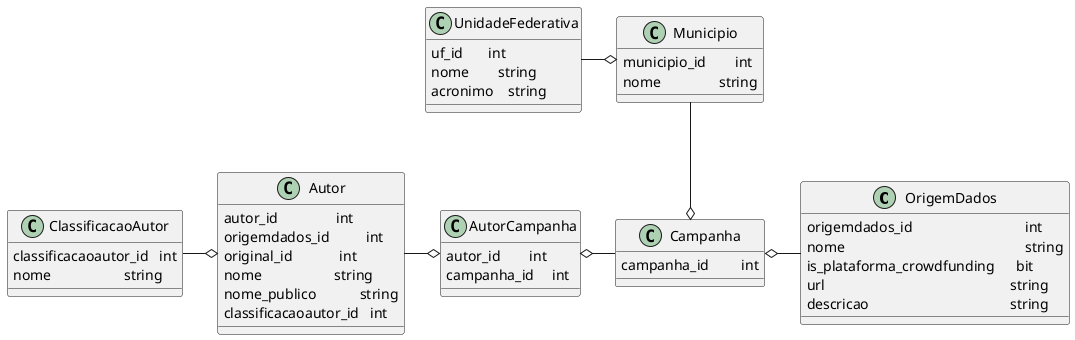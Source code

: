 @startuml 01-modelo

class OrigemDados {
	origemdados_id				    int
	nome						    string
    is_plataforma_crowdfunding      bit
	url						        string
	descricao				        string  
}

class UnidadeFederativa {
    uf_id       int
    nome        string
    acronimo    string
}

class Municipio {
    municipio_id        int
    nome                string
}

class ClassificacaoAutor {
    classificacaoautor_id   int
    nome                    string
}

class Autor {
    autor_id                int
    origemdados_id          int
    original_id             int
    nome                    string
    nome_publico            string
    classificacaoautor_id   int
}

class Campanha {
    campanha_id         int
}

class AutorCampanha {
    autor_id        int
    campanha_id     int
}

UnidadeFederativa -o Municipio
Municipio --o Campanha

ClassificacaoAutor -o Autor
Autor -o AutorCampanha
AutorCampanha o- Campanha
Campanha o- OrigemDados


@enduml
